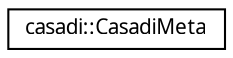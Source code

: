 digraph "Graphical Class Hierarchy"
{
  edge [fontname="FreeSans.ttf",fontsize="10",labelfontname="FreeSans.ttf",labelfontsize="10"];
  node [fontname="FreeSans.ttf",fontsize="10",shape=record];
  rankdir="LR";
  Node1 [label="casadi::CasadiMeta",height=0.2,width=0.4,color="black", fillcolor="white", style="filled",URL="$d1/d45/classcasadi_1_1CasadiMeta.html",tooltip="Collects global CasADi meta information. "];
}
